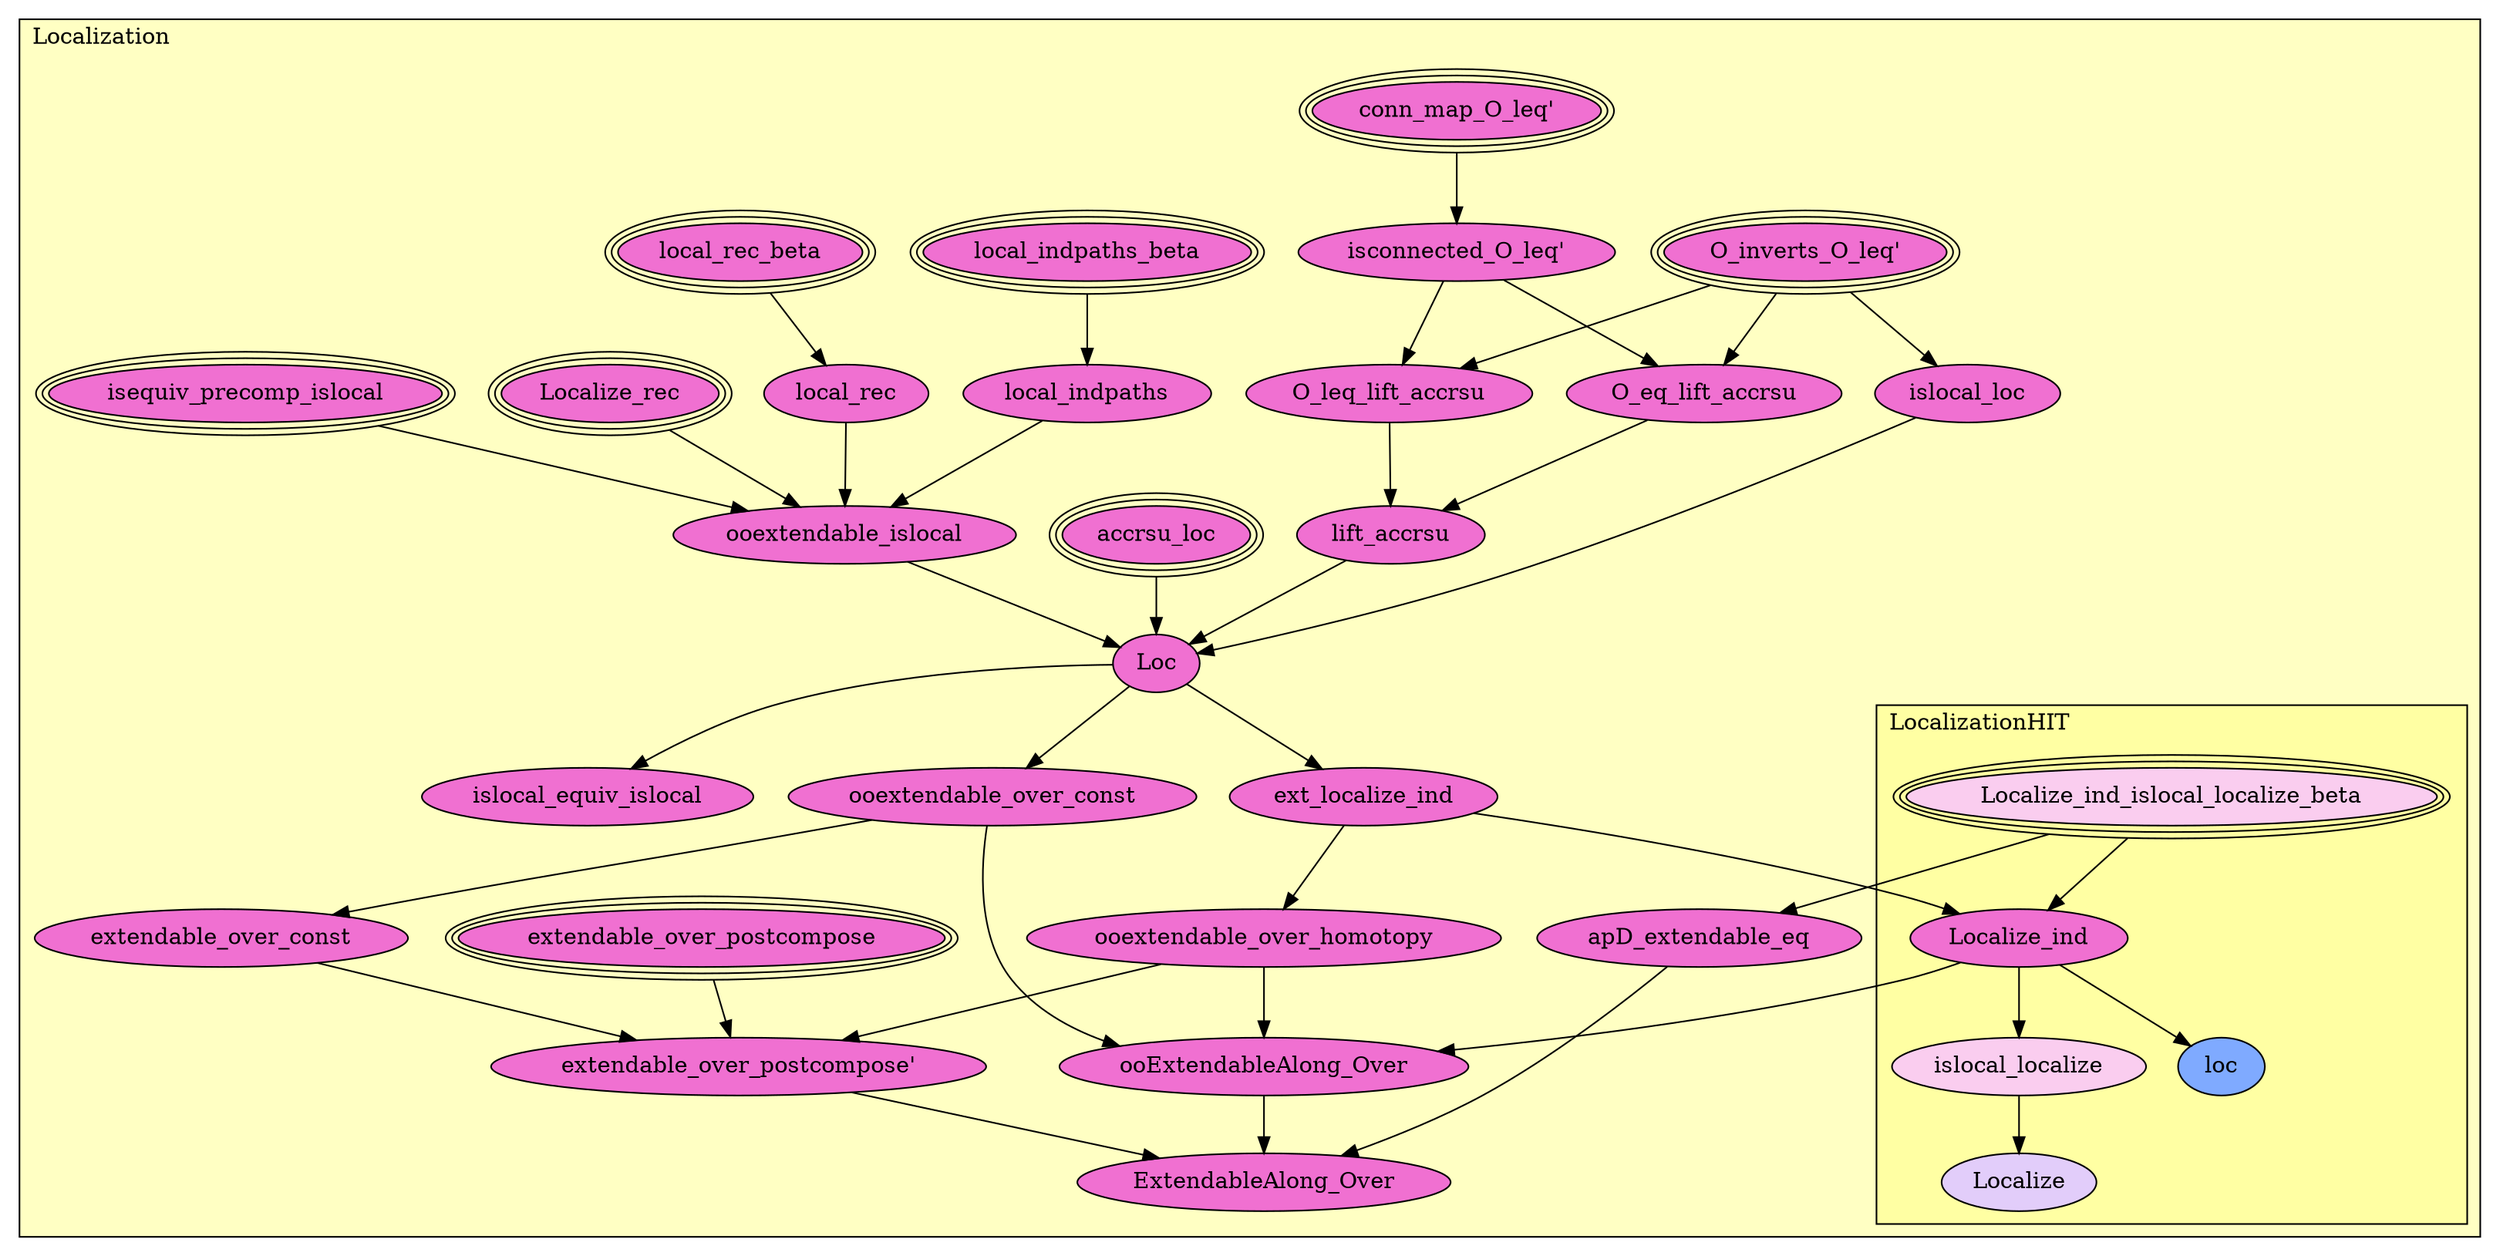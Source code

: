 digraph HoTT_Modalities_Localization {
  graph [ratio=0.5]
  node [style=filled]
Localization_LocalizationHIT_Localize_ind_islocal_localize_beta [label="Localize_ind_islocal_localize_beta", URL=<Localization.html#LocalizationHIT.Localize_ind_islocal_localize_beta>, peripheries=3, fillcolor="#FACDEF"] ;
Localization_LocalizationHIT_Localize_ind [label="Localize_ind", URL=<Localization.html#LocalizationHIT.Localize_ind>, fillcolor="#F070D1"] ;
Localization_LocalizationHIT_islocal_localize [label="islocal_localize", URL=<Localization.html#LocalizationHIT.islocal_localize>, fillcolor="#FACDEF"] ;
Localization_LocalizationHIT_loc [label="loc", URL=<Localization.html#LocalizationHIT.loc>, fillcolor="#7FAAFF"] ;
Localization_LocalizationHIT_Localize [label="Localize", URL=<Localization.html#LocalizationHIT.Localize>, fillcolor="#E2CDFA"] ;
Localization_O_inverts_O_leq_ [label="O_inverts_O_leq'", URL=<Localization.html#O_inverts_O_leq'>, peripheries=3, fillcolor="#F070D1"] ;
Localization_conn_map_O_leq_ [label="conn_map_O_leq'", URL=<Localization.html#conn_map_O_leq'>, peripheries=3, fillcolor="#F070D1"] ;
Localization_isconnected_O_leq_ [label="isconnected_O_leq'", URL=<Localization.html#isconnected_O_leq'>, fillcolor="#F070D1"] ;
Localization_O_leq_lift_accrsu [label="O_leq_lift_accrsu", URL=<Localization.html#O_leq_lift_accrsu>, fillcolor="#F070D1"] ;
Localization_O_eq_lift_accrsu [label="O_eq_lift_accrsu", URL=<Localization.html#O_eq_lift_accrsu>, fillcolor="#F070D1"] ;
Localization_lift_accrsu [label="lift_accrsu", URL=<Localization.html#lift_accrsu>, fillcolor="#F070D1"] ;
Localization_accrsu_loc [label="accrsu_loc", URL=<Localization.html#accrsu_loc>, peripheries=3, fillcolor="#F070D1"] ;
Localization_local_indpaths_beta [label="local_indpaths_beta", URL=<Localization.html#local_indpaths_beta>, peripheries=3, fillcolor="#F070D1"] ;
Localization_local_indpaths [label="local_indpaths", URL=<Localization.html#local_indpaths>, fillcolor="#F070D1"] ;
Localization_local_rec_beta [label="local_rec_beta", URL=<Localization.html#local_rec_beta>, peripheries=3, fillcolor="#F070D1"] ;
Localization_local_rec [label="local_rec", URL=<Localization.html#local_rec>, fillcolor="#F070D1"] ;
Localization_Localize_rec [label="Localize_rec", URL=<Localization.html#Localize_rec>, peripheries=3, fillcolor="#F070D1"] ;
Localization_isequiv_precomp_islocal [label="isequiv_precomp_islocal", URL=<Localization.html#isequiv_precomp_islocal>, peripheries=3, fillcolor="#F070D1"] ;
Localization_islocal_loc [label="islocal_loc", URL=<Localization.html#islocal_loc>, fillcolor="#F070D1"] ;
Localization_ooextendable_islocal [label="ooextendable_islocal", URL=<Localization.html#ooextendable_islocal>, fillcolor="#F070D1"] ;
Localization_Loc [label="Loc", URL=<Localization.html#Loc>, fillcolor="#F070D1"] ;
Localization_ext_localize_ind [label="ext_localize_ind", URL=<Localization.html#ext_localize_ind>, fillcolor="#F070D1"] ;
Localization_islocal_equiv_islocal [label="islocal_equiv_islocal", URL=<Localization.html#islocal_equiv_islocal>, fillcolor="#F070D1"] ;
Localization_ooextendable_over_homotopy [label="ooextendable_over_homotopy", URL=<Localization.html#ooextendable_over_homotopy>, fillcolor="#F070D1"] ;
Localization_ooextendable_over_const [label="ooextendable_over_const", URL=<Localization.html#ooextendable_over_const>, fillcolor="#F070D1"] ;
Localization_ooExtendableAlong_Over [label="ooExtendableAlong_Over", URL=<Localization.html#ooExtendableAlong_Over>, fillcolor="#F070D1"] ;
Localization_apD_extendable_eq [label="apD_extendable_eq", URL=<Localization.html#apD_extendable_eq>, fillcolor="#F070D1"] ;
Localization_extendable_over_const [label="extendable_over_const", URL=<Localization.html#extendable_over_const>, fillcolor="#F070D1"] ;
Localization_extendable_over_postcompose [label="extendable_over_postcompose", URL=<Localization.html#extendable_over_postcompose>, peripheries=3, fillcolor="#F070D1"] ;
Localization_extendable_over_postcompose_ [label="extendable_over_postcompose'", URL=<Localization.html#extendable_over_postcompose'>, fillcolor="#F070D1"] ;
Localization_ExtendableAlong_Over [label="ExtendableAlong_Over", URL=<Localization.html#ExtendableAlong_Over>, fillcolor="#F070D1"] ;
  Localization_LocalizationHIT_Localize_ind_islocal_localize_beta -> Localization_LocalizationHIT_Localize_ind [] ;
  Localization_LocalizationHIT_Localize_ind_islocal_localize_beta -> Localization_apD_extendable_eq [] ;
  Localization_LocalizationHIT_Localize_ind -> Localization_LocalizationHIT_islocal_localize [] ;
  Localization_LocalizationHIT_Localize_ind -> Localization_LocalizationHIT_loc [] ;
  Localization_LocalizationHIT_Localize_ind -> Localization_ooExtendableAlong_Over [] ;
  Localization_LocalizationHIT_islocal_localize -> Localization_LocalizationHIT_Localize [] ;
  Localization_O_inverts_O_leq_ -> Localization_O_leq_lift_accrsu [] ;
  Localization_O_inverts_O_leq_ -> Localization_O_eq_lift_accrsu [] ;
  Localization_O_inverts_O_leq_ -> Localization_islocal_loc [] ;
  Localization_conn_map_O_leq_ -> Localization_isconnected_O_leq_ [] ;
  Localization_isconnected_O_leq_ -> Localization_O_leq_lift_accrsu [] ;
  Localization_isconnected_O_leq_ -> Localization_O_eq_lift_accrsu [] ;
  Localization_O_leq_lift_accrsu -> Localization_lift_accrsu [] ;
  Localization_O_eq_lift_accrsu -> Localization_lift_accrsu [] ;
  Localization_lift_accrsu -> Localization_Loc [] ;
  Localization_accrsu_loc -> Localization_Loc [] ;
  Localization_local_indpaths_beta -> Localization_local_indpaths [] ;
  Localization_local_indpaths -> Localization_ooextendable_islocal [] ;
  Localization_local_rec_beta -> Localization_local_rec [] ;
  Localization_local_rec -> Localization_ooextendable_islocal [] ;
  Localization_Localize_rec -> Localization_ooextendable_islocal [] ;
  Localization_isequiv_precomp_islocal -> Localization_ooextendable_islocal [] ;
  Localization_islocal_loc -> Localization_Loc [] ;
  Localization_ooextendable_islocal -> Localization_Loc [] ;
  Localization_Loc -> Localization_ext_localize_ind [] ;
  Localization_Loc -> Localization_islocal_equiv_islocal [] ;
  Localization_Loc -> Localization_ooextendable_over_const [] ;
  Localization_ext_localize_ind -> Localization_LocalizationHIT_Localize_ind [] ;
  Localization_ext_localize_ind -> Localization_ooextendable_over_homotopy [] ;
  Localization_ooextendable_over_homotopy -> Localization_ooExtendableAlong_Over [] ;
  Localization_ooextendable_over_homotopy -> Localization_extendable_over_postcompose_ [] ;
  Localization_ooextendable_over_const -> Localization_ooExtendableAlong_Over [] ;
  Localization_ooextendable_over_const -> Localization_extendable_over_const [] ;
  Localization_ooExtendableAlong_Over -> Localization_ExtendableAlong_Over [] ;
  Localization_apD_extendable_eq -> Localization_ExtendableAlong_Over [] ;
  Localization_extendable_over_const -> Localization_extendable_over_postcompose_ [] ;
  Localization_extendable_over_postcompose -> Localization_extendable_over_postcompose_ [] ;
  Localization_extendable_over_postcompose_ -> Localization_ExtendableAlong_Over [] ;
subgraph cluster_Localization { label="Localization"; fillcolor="#FFFFC3"; labeljust=l; style=filled 
subgraph cluster_Localization_LocalizationHIT { label="LocalizationHIT"; fillcolor="#FFFFA3"; labeljust=l; style=filled 
Localization_LocalizationHIT_Localize; Localization_LocalizationHIT_loc; Localization_LocalizationHIT_islocal_localize; Localization_LocalizationHIT_Localize_ind; Localization_LocalizationHIT_Localize_ind_islocal_localize_beta; };
Localization_ExtendableAlong_Over; Localization_extendable_over_postcompose_; Localization_extendable_over_postcompose; Localization_extendable_over_const; Localization_apD_extendable_eq; Localization_ooExtendableAlong_Over; Localization_ooextendable_over_const; Localization_ooextendable_over_homotopy; Localization_islocal_equiv_islocal; Localization_ext_localize_ind; Localization_Loc; Localization_ooextendable_islocal; Localization_islocal_loc; Localization_isequiv_precomp_islocal; Localization_Localize_rec; Localization_local_rec; Localization_local_rec_beta; Localization_local_indpaths; Localization_local_indpaths_beta; Localization_accrsu_loc; Localization_lift_accrsu; Localization_O_eq_lift_accrsu; Localization_O_leq_lift_accrsu; Localization_isconnected_O_leq_; Localization_conn_map_O_leq_; Localization_O_inverts_O_leq_; };
} /* END */
